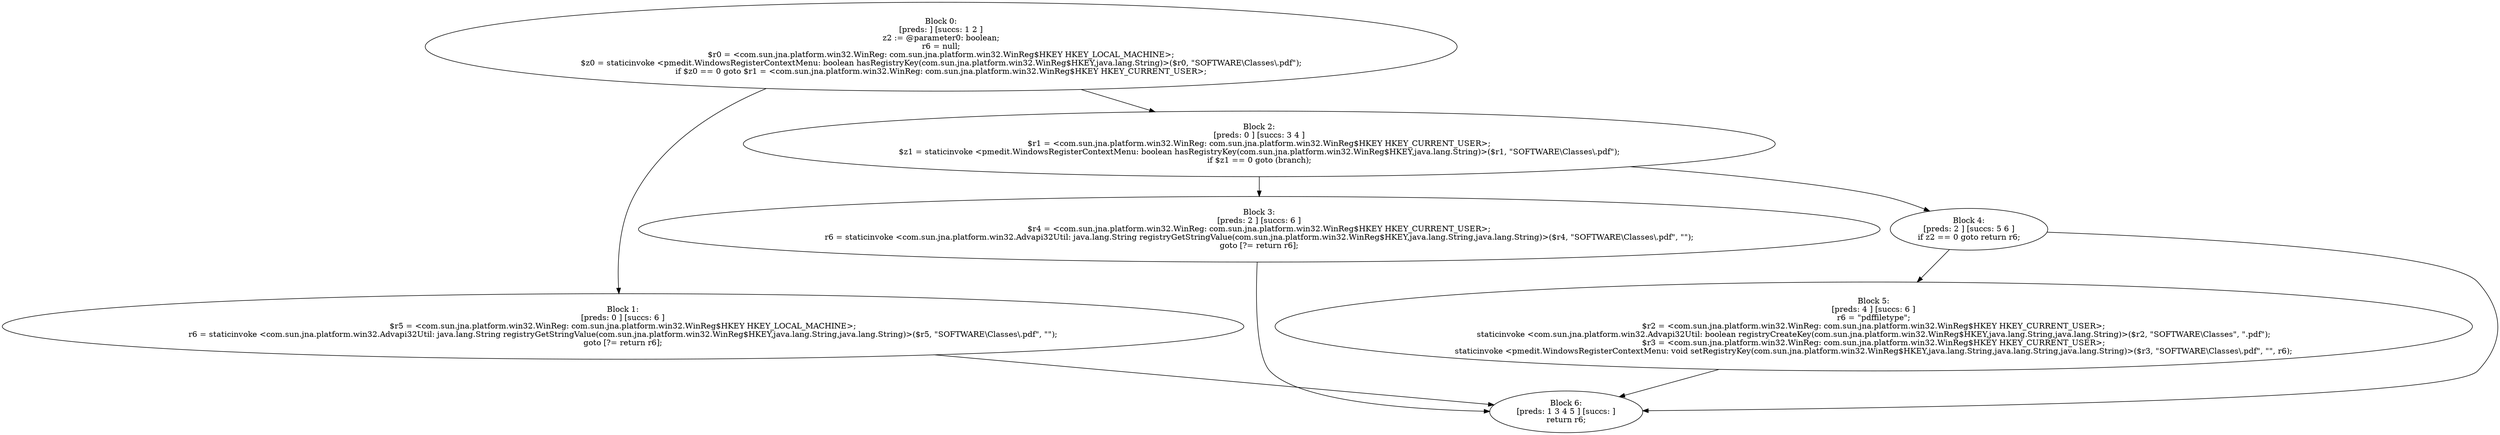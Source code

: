 digraph "unitGraph" {
    "Block 0:
[preds: ] [succs: 1 2 ]
z2 := @parameter0: boolean;
r6 = null;
$r0 = <com.sun.jna.platform.win32.WinReg: com.sun.jna.platform.win32.WinReg$HKEY HKEY_LOCAL_MACHINE>;
$z0 = staticinvoke <pmedit.WindowsRegisterContextMenu: boolean hasRegistryKey(com.sun.jna.platform.win32.WinReg$HKEY,java.lang.String)>($r0, \"SOFTWARE\\Classes\\.pdf\");
if $z0 == 0 goto $r1 = <com.sun.jna.platform.win32.WinReg: com.sun.jna.platform.win32.WinReg$HKEY HKEY_CURRENT_USER>;
"
    "Block 1:
[preds: 0 ] [succs: 6 ]
$r5 = <com.sun.jna.platform.win32.WinReg: com.sun.jna.platform.win32.WinReg$HKEY HKEY_LOCAL_MACHINE>;
r6 = staticinvoke <com.sun.jna.platform.win32.Advapi32Util: java.lang.String registryGetStringValue(com.sun.jna.platform.win32.WinReg$HKEY,java.lang.String,java.lang.String)>($r5, \"SOFTWARE\\Classes\\.pdf\", \"\");
goto [?= return r6];
"
    "Block 2:
[preds: 0 ] [succs: 3 4 ]
$r1 = <com.sun.jna.platform.win32.WinReg: com.sun.jna.platform.win32.WinReg$HKEY HKEY_CURRENT_USER>;
$z1 = staticinvoke <pmedit.WindowsRegisterContextMenu: boolean hasRegistryKey(com.sun.jna.platform.win32.WinReg$HKEY,java.lang.String)>($r1, \"SOFTWARE\\Classes\\.pdf\");
if $z1 == 0 goto (branch);
"
    "Block 3:
[preds: 2 ] [succs: 6 ]
$r4 = <com.sun.jna.platform.win32.WinReg: com.sun.jna.platform.win32.WinReg$HKEY HKEY_CURRENT_USER>;
r6 = staticinvoke <com.sun.jna.platform.win32.Advapi32Util: java.lang.String registryGetStringValue(com.sun.jna.platform.win32.WinReg$HKEY,java.lang.String,java.lang.String)>($r4, \"SOFTWARE\\Classes\\.pdf\", \"\");
goto [?= return r6];
"
    "Block 4:
[preds: 2 ] [succs: 5 6 ]
if z2 == 0 goto return r6;
"
    "Block 5:
[preds: 4 ] [succs: 6 ]
r6 = \"pdffiletype\";
$r2 = <com.sun.jna.platform.win32.WinReg: com.sun.jna.platform.win32.WinReg$HKEY HKEY_CURRENT_USER>;
staticinvoke <com.sun.jna.platform.win32.Advapi32Util: boolean registryCreateKey(com.sun.jna.platform.win32.WinReg$HKEY,java.lang.String,java.lang.String)>($r2, \"SOFTWARE\\Classes\", \".pdf\");
$r3 = <com.sun.jna.platform.win32.WinReg: com.sun.jna.platform.win32.WinReg$HKEY HKEY_CURRENT_USER>;
staticinvoke <pmedit.WindowsRegisterContextMenu: void setRegistryKey(com.sun.jna.platform.win32.WinReg$HKEY,java.lang.String,java.lang.String,java.lang.String)>($r3, \"SOFTWARE\\Classes\\.pdf\", \"\", r6);
"
    "Block 6:
[preds: 1 3 4 5 ] [succs: ]
return r6;
"
    "Block 0:
[preds: ] [succs: 1 2 ]
z2 := @parameter0: boolean;
r6 = null;
$r0 = <com.sun.jna.platform.win32.WinReg: com.sun.jna.platform.win32.WinReg$HKEY HKEY_LOCAL_MACHINE>;
$z0 = staticinvoke <pmedit.WindowsRegisterContextMenu: boolean hasRegistryKey(com.sun.jna.platform.win32.WinReg$HKEY,java.lang.String)>($r0, \"SOFTWARE\\Classes\\.pdf\");
if $z0 == 0 goto $r1 = <com.sun.jna.platform.win32.WinReg: com.sun.jna.platform.win32.WinReg$HKEY HKEY_CURRENT_USER>;
"->"Block 1:
[preds: 0 ] [succs: 6 ]
$r5 = <com.sun.jna.platform.win32.WinReg: com.sun.jna.platform.win32.WinReg$HKEY HKEY_LOCAL_MACHINE>;
r6 = staticinvoke <com.sun.jna.platform.win32.Advapi32Util: java.lang.String registryGetStringValue(com.sun.jna.platform.win32.WinReg$HKEY,java.lang.String,java.lang.String)>($r5, \"SOFTWARE\\Classes\\.pdf\", \"\");
goto [?= return r6];
";
    "Block 0:
[preds: ] [succs: 1 2 ]
z2 := @parameter0: boolean;
r6 = null;
$r0 = <com.sun.jna.platform.win32.WinReg: com.sun.jna.platform.win32.WinReg$HKEY HKEY_LOCAL_MACHINE>;
$z0 = staticinvoke <pmedit.WindowsRegisterContextMenu: boolean hasRegistryKey(com.sun.jna.platform.win32.WinReg$HKEY,java.lang.String)>($r0, \"SOFTWARE\\Classes\\.pdf\");
if $z0 == 0 goto $r1 = <com.sun.jna.platform.win32.WinReg: com.sun.jna.platform.win32.WinReg$HKEY HKEY_CURRENT_USER>;
"->"Block 2:
[preds: 0 ] [succs: 3 4 ]
$r1 = <com.sun.jna.platform.win32.WinReg: com.sun.jna.platform.win32.WinReg$HKEY HKEY_CURRENT_USER>;
$z1 = staticinvoke <pmedit.WindowsRegisterContextMenu: boolean hasRegistryKey(com.sun.jna.platform.win32.WinReg$HKEY,java.lang.String)>($r1, \"SOFTWARE\\Classes\\.pdf\");
if $z1 == 0 goto (branch);
";
    "Block 1:
[preds: 0 ] [succs: 6 ]
$r5 = <com.sun.jna.platform.win32.WinReg: com.sun.jna.platform.win32.WinReg$HKEY HKEY_LOCAL_MACHINE>;
r6 = staticinvoke <com.sun.jna.platform.win32.Advapi32Util: java.lang.String registryGetStringValue(com.sun.jna.platform.win32.WinReg$HKEY,java.lang.String,java.lang.String)>($r5, \"SOFTWARE\\Classes\\.pdf\", \"\");
goto [?= return r6];
"->"Block 6:
[preds: 1 3 4 5 ] [succs: ]
return r6;
";
    "Block 2:
[preds: 0 ] [succs: 3 4 ]
$r1 = <com.sun.jna.platform.win32.WinReg: com.sun.jna.platform.win32.WinReg$HKEY HKEY_CURRENT_USER>;
$z1 = staticinvoke <pmedit.WindowsRegisterContextMenu: boolean hasRegistryKey(com.sun.jna.platform.win32.WinReg$HKEY,java.lang.String)>($r1, \"SOFTWARE\\Classes\\.pdf\");
if $z1 == 0 goto (branch);
"->"Block 3:
[preds: 2 ] [succs: 6 ]
$r4 = <com.sun.jna.platform.win32.WinReg: com.sun.jna.platform.win32.WinReg$HKEY HKEY_CURRENT_USER>;
r6 = staticinvoke <com.sun.jna.platform.win32.Advapi32Util: java.lang.String registryGetStringValue(com.sun.jna.platform.win32.WinReg$HKEY,java.lang.String,java.lang.String)>($r4, \"SOFTWARE\\Classes\\.pdf\", \"\");
goto [?= return r6];
";
    "Block 2:
[preds: 0 ] [succs: 3 4 ]
$r1 = <com.sun.jna.platform.win32.WinReg: com.sun.jna.platform.win32.WinReg$HKEY HKEY_CURRENT_USER>;
$z1 = staticinvoke <pmedit.WindowsRegisterContextMenu: boolean hasRegistryKey(com.sun.jna.platform.win32.WinReg$HKEY,java.lang.String)>($r1, \"SOFTWARE\\Classes\\.pdf\");
if $z1 == 0 goto (branch);
"->"Block 4:
[preds: 2 ] [succs: 5 6 ]
if z2 == 0 goto return r6;
";
    "Block 3:
[preds: 2 ] [succs: 6 ]
$r4 = <com.sun.jna.platform.win32.WinReg: com.sun.jna.platform.win32.WinReg$HKEY HKEY_CURRENT_USER>;
r6 = staticinvoke <com.sun.jna.platform.win32.Advapi32Util: java.lang.String registryGetStringValue(com.sun.jna.platform.win32.WinReg$HKEY,java.lang.String,java.lang.String)>($r4, \"SOFTWARE\\Classes\\.pdf\", \"\");
goto [?= return r6];
"->"Block 6:
[preds: 1 3 4 5 ] [succs: ]
return r6;
";
    "Block 4:
[preds: 2 ] [succs: 5 6 ]
if z2 == 0 goto return r6;
"->"Block 5:
[preds: 4 ] [succs: 6 ]
r6 = \"pdffiletype\";
$r2 = <com.sun.jna.platform.win32.WinReg: com.sun.jna.platform.win32.WinReg$HKEY HKEY_CURRENT_USER>;
staticinvoke <com.sun.jna.platform.win32.Advapi32Util: boolean registryCreateKey(com.sun.jna.platform.win32.WinReg$HKEY,java.lang.String,java.lang.String)>($r2, \"SOFTWARE\\Classes\", \".pdf\");
$r3 = <com.sun.jna.platform.win32.WinReg: com.sun.jna.platform.win32.WinReg$HKEY HKEY_CURRENT_USER>;
staticinvoke <pmedit.WindowsRegisterContextMenu: void setRegistryKey(com.sun.jna.platform.win32.WinReg$HKEY,java.lang.String,java.lang.String,java.lang.String)>($r3, \"SOFTWARE\\Classes\\.pdf\", \"\", r6);
";
    "Block 4:
[preds: 2 ] [succs: 5 6 ]
if z2 == 0 goto return r6;
"->"Block 6:
[preds: 1 3 4 5 ] [succs: ]
return r6;
";
    "Block 5:
[preds: 4 ] [succs: 6 ]
r6 = \"pdffiletype\";
$r2 = <com.sun.jna.platform.win32.WinReg: com.sun.jna.platform.win32.WinReg$HKEY HKEY_CURRENT_USER>;
staticinvoke <com.sun.jna.platform.win32.Advapi32Util: boolean registryCreateKey(com.sun.jna.platform.win32.WinReg$HKEY,java.lang.String,java.lang.String)>($r2, \"SOFTWARE\\Classes\", \".pdf\");
$r3 = <com.sun.jna.platform.win32.WinReg: com.sun.jna.platform.win32.WinReg$HKEY HKEY_CURRENT_USER>;
staticinvoke <pmedit.WindowsRegisterContextMenu: void setRegistryKey(com.sun.jna.platform.win32.WinReg$HKEY,java.lang.String,java.lang.String,java.lang.String)>($r3, \"SOFTWARE\\Classes\\.pdf\", \"\", r6);
"->"Block 6:
[preds: 1 3 4 5 ] [succs: ]
return r6;
";
}
